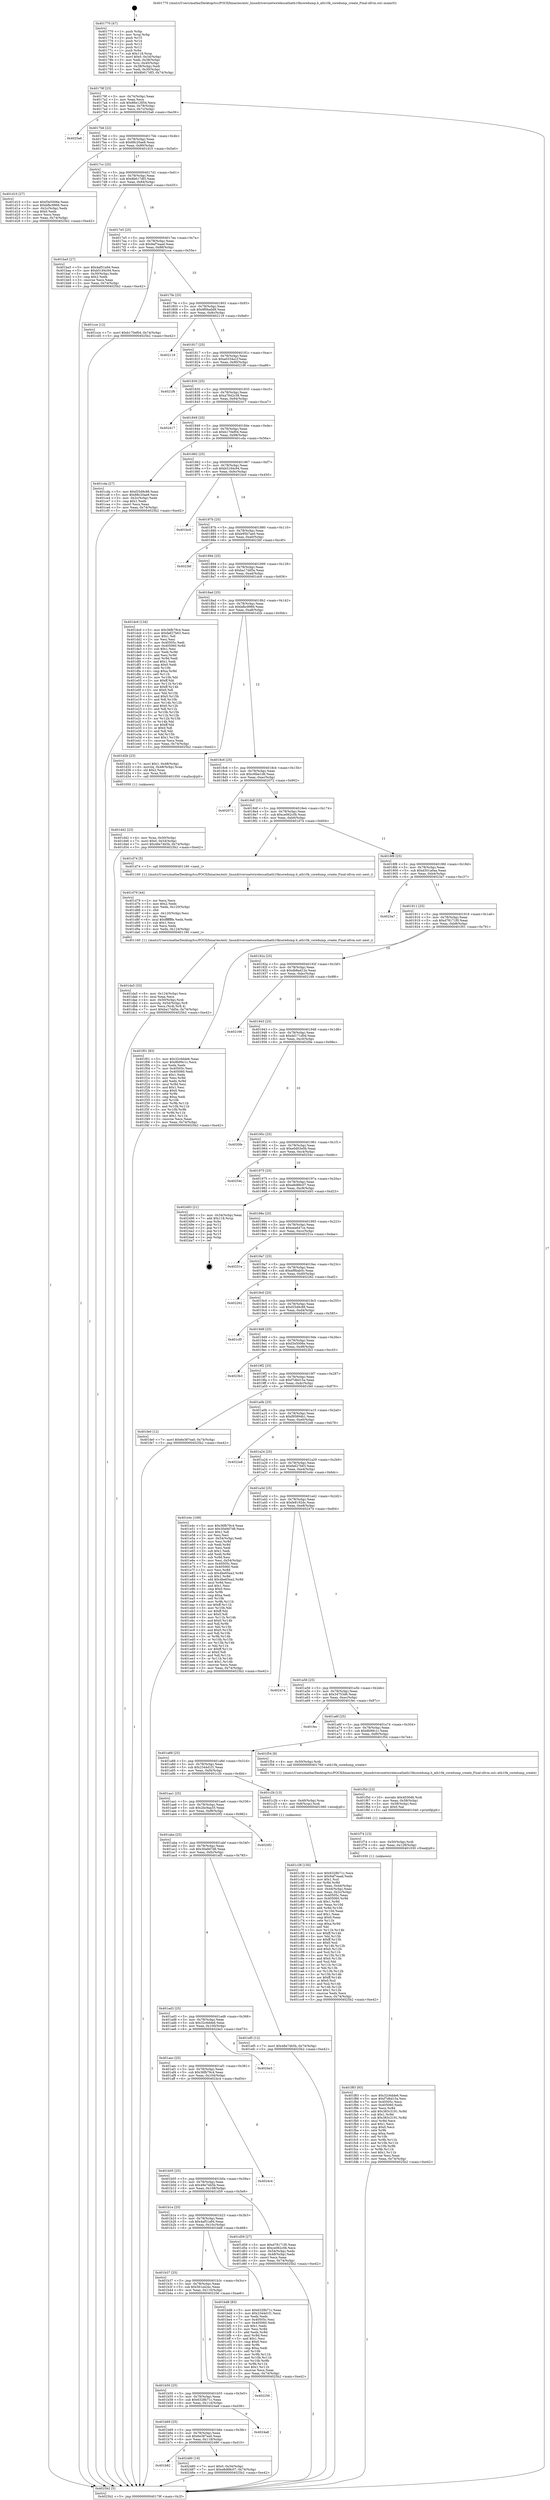 digraph "0x401770" {
  label = "0x401770 (/mnt/c/Users/mathe/Desktop/tcc/POCII/binaries/extr_linuxdriversnetwirelessathath10kcoredump.h_ath10k_coredump_create_Final-ollvm.out::main(0))"
  labelloc = "t"
  node[shape=record]

  Entry [label="",width=0.3,height=0.3,shape=circle,fillcolor=black,style=filled]
  "0x40179f" [label="{
     0x40179f [23]\l
     | [instrs]\l
     &nbsp;&nbsp;0x40179f \<+3\>: mov -0x74(%rbp),%eax\l
     &nbsp;&nbsp;0x4017a2 \<+2\>: mov %eax,%ecx\l
     &nbsp;&nbsp;0x4017a4 \<+6\>: sub $0x86e12854,%ecx\l
     &nbsp;&nbsp;0x4017aa \<+3\>: mov %eax,-0x78(%rbp)\l
     &nbsp;&nbsp;0x4017ad \<+3\>: mov %ecx,-0x7c(%rbp)\l
     &nbsp;&nbsp;0x4017b0 \<+6\>: je 00000000004025a6 \<main+0xe36\>\l
  }"]
  "0x4025a6" [label="{
     0x4025a6\l
  }", style=dashed]
  "0x4017b6" [label="{
     0x4017b6 [22]\l
     | [instrs]\l
     &nbsp;&nbsp;0x4017b6 \<+5\>: jmp 00000000004017bb \<main+0x4b\>\l
     &nbsp;&nbsp;0x4017bb \<+3\>: mov -0x78(%rbp),%eax\l
     &nbsp;&nbsp;0x4017be \<+5\>: sub $0x88c20ae8,%eax\l
     &nbsp;&nbsp;0x4017c3 \<+3\>: mov %eax,-0x80(%rbp)\l
     &nbsp;&nbsp;0x4017c6 \<+6\>: je 0000000000401d10 \<main+0x5a0\>\l
  }"]
  Exit [label="",width=0.3,height=0.3,shape=circle,fillcolor=black,style=filled,peripheries=2]
  "0x401d10" [label="{
     0x401d10 [27]\l
     | [instrs]\l
     &nbsp;&nbsp;0x401d10 \<+5\>: mov $0xf3e5006e,%eax\l
     &nbsp;&nbsp;0x401d15 \<+5\>: mov $0xbfbc9966,%ecx\l
     &nbsp;&nbsp;0x401d1a \<+3\>: mov -0x2c(%rbp),%edx\l
     &nbsp;&nbsp;0x401d1d \<+3\>: cmp $0x0,%edx\l
     &nbsp;&nbsp;0x401d20 \<+3\>: cmove %ecx,%eax\l
     &nbsp;&nbsp;0x401d23 \<+3\>: mov %eax,-0x74(%rbp)\l
     &nbsp;&nbsp;0x401d26 \<+5\>: jmp 00000000004025b2 \<main+0xe42\>\l
  }"]
  "0x4017cc" [label="{
     0x4017cc [25]\l
     | [instrs]\l
     &nbsp;&nbsp;0x4017cc \<+5\>: jmp 00000000004017d1 \<main+0x61\>\l
     &nbsp;&nbsp;0x4017d1 \<+3\>: mov -0x78(%rbp),%eax\l
     &nbsp;&nbsp;0x4017d4 \<+5\>: sub $0x8b617df3,%eax\l
     &nbsp;&nbsp;0x4017d9 \<+6\>: mov %eax,-0x84(%rbp)\l
     &nbsp;&nbsp;0x4017df \<+6\>: je 0000000000401ba5 \<main+0x435\>\l
  }"]
  "0x401b82" [label="{
     0x401b82\l
  }", style=dashed]
  "0x401ba5" [label="{
     0x401ba5 [27]\l
     | [instrs]\l
     &nbsp;&nbsp;0x401ba5 \<+5\>: mov $0x4af51a94,%eax\l
     &nbsp;&nbsp;0x401baa \<+5\>: mov $0xb5184c94,%ecx\l
     &nbsp;&nbsp;0x401baf \<+3\>: mov -0x30(%rbp),%edx\l
     &nbsp;&nbsp;0x401bb2 \<+3\>: cmp $0x2,%edx\l
     &nbsp;&nbsp;0x401bb5 \<+3\>: cmovne %ecx,%eax\l
     &nbsp;&nbsp;0x401bb8 \<+3\>: mov %eax,-0x74(%rbp)\l
     &nbsp;&nbsp;0x401bbb \<+5\>: jmp 00000000004025b2 \<main+0xe42\>\l
  }"]
  "0x4017e5" [label="{
     0x4017e5 [25]\l
     | [instrs]\l
     &nbsp;&nbsp;0x4017e5 \<+5\>: jmp 00000000004017ea \<main+0x7a\>\l
     &nbsp;&nbsp;0x4017ea \<+3\>: mov -0x78(%rbp),%eax\l
     &nbsp;&nbsp;0x4017ed \<+5\>: sub $0x9af7eaad,%eax\l
     &nbsp;&nbsp;0x4017f2 \<+6\>: mov %eax,-0x88(%rbp)\l
     &nbsp;&nbsp;0x4017f8 \<+6\>: je 0000000000401cce \<main+0x55e\>\l
  }"]
  "0x4025b2" [label="{
     0x4025b2 [5]\l
     | [instrs]\l
     &nbsp;&nbsp;0x4025b2 \<+5\>: jmp 000000000040179f \<main+0x2f\>\l
  }"]
  "0x401770" [label="{
     0x401770 [47]\l
     | [instrs]\l
     &nbsp;&nbsp;0x401770 \<+1\>: push %rbp\l
     &nbsp;&nbsp;0x401771 \<+3\>: mov %rsp,%rbp\l
     &nbsp;&nbsp;0x401774 \<+2\>: push %r15\l
     &nbsp;&nbsp;0x401776 \<+2\>: push %r14\l
     &nbsp;&nbsp;0x401778 \<+2\>: push %r13\l
     &nbsp;&nbsp;0x40177a \<+2\>: push %r12\l
     &nbsp;&nbsp;0x40177c \<+1\>: push %rbx\l
     &nbsp;&nbsp;0x40177d \<+7\>: sub $0x118,%rsp\l
     &nbsp;&nbsp;0x401784 \<+7\>: movl $0x0,-0x34(%rbp)\l
     &nbsp;&nbsp;0x40178b \<+3\>: mov %edi,-0x38(%rbp)\l
     &nbsp;&nbsp;0x40178e \<+4\>: mov %rsi,-0x40(%rbp)\l
     &nbsp;&nbsp;0x401792 \<+3\>: mov -0x38(%rbp),%edi\l
     &nbsp;&nbsp;0x401795 \<+3\>: mov %edi,-0x30(%rbp)\l
     &nbsp;&nbsp;0x401798 \<+7\>: movl $0x8b617df3,-0x74(%rbp)\l
  }"]
  "0x402480" [label="{
     0x402480 [19]\l
     | [instrs]\l
     &nbsp;&nbsp;0x402480 \<+7\>: movl $0x0,-0x34(%rbp)\l
     &nbsp;&nbsp;0x402487 \<+7\>: movl $0xe8d88c07,-0x74(%rbp)\l
     &nbsp;&nbsp;0x40248e \<+5\>: jmp 00000000004025b2 \<main+0xe42\>\l
  }"]
  "0x401cce" [label="{
     0x401cce [12]\l
     | [instrs]\l
     &nbsp;&nbsp;0x401cce \<+7\>: movl $0xb170ef04,-0x74(%rbp)\l
     &nbsp;&nbsp;0x401cd5 \<+5\>: jmp 00000000004025b2 \<main+0xe42\>\l
  }"]
  "0x4017fe" [label="{
     0x4017fe [25]\l
     | [instrs]\l
     &nbsp;&nbsp;0x4017fe \<+5\>: jmp 0000000000401803 \<main+0x93\>\l
     &nbsp;&nbsp;0x401803 \<+3\>: mov -0x78(%rbp),%eax\l
     &nbsp;&nbsp;0x401806 \<+5\>: sub $0x9f0ba0d9,%eax\l
     &nbsp;&nbsp;0x40180b \<+6\>: mov %eax,-0x8c(%rbp)\l
     &nbsp;&nbsp;0x401811 \<+6\>: je 0000000000402119 \<main+0x9a9\>\l
  }"]
  "0x401b69" [label="{
     0x401b69 [25]\l
     | [instrs]\l
     &nbsp;&nbsp;0x401b69 \<+5\>: jmp 0000000000401b6e \<main+0x3fe\>\l
     &nbsp;&nbsp;0x401b6e \<+3\>: mov -0x78(%rbp),%eax\l
     &nbsp;&nbsp;0x401b71 \<+5\>: sub $0x6e387ea0,%eax\l
     &nbsp;&nbsp;0x401b76 \<+6\>: mov %eax,-0x118(%rbp)\l
     &nbsp;&nbsp;0x401b7c \<+6\>: je 0000000000402480 \<main+0xd10\>\l
  }"]
  "0x402119" [label="{
     0x402119\l
  }", style=dashed]
  "0x401817" [label="{
     0x401817 [25]\l
     | [instrs]\l
     &nbsp;&nbsp;0x401817 \<+5\>: jmp 000000000040181c \<main+0xac\>\l
     &nbsp;&nbsp;0x40181c \<+3\>: mov -0x78(%rbp),%eax\l
     &nbsp;&nbsp;0x40181f \<+5\>: sub $0xa0334a1f,%eax\l
     &nbsp;&nbsp;0x401824 \<+6\>: mov %eax,-0x90(%rbp)\l
     &nbsp;&nbsp;0x40182a \<+6\>: je 00000000004021f6 \<main+0xa86\>\l
  }"]
  "0x4024a8" [label="{
     0x4024a8\l
  }", style=dashed]
  "0x4021f6" [label="{
     0x4021f6\l
  }", style=dashed]
  "0x401830" [label="{
     0x401830 [25]\l
     | [instrs]\l
     &nbsp;&nbsp;0x401830 \<+5\>: jmp 0000000000401835 \<main+0xc5\>\l
     &nbsp;&nbsp;0x401835 \<+3\>: mov -0x78(%rbp),%eax\l
     &nbsp;&nbsp;0x401838 \<+5\>: sub $0xa7842c38,%eax\l
     &nbsp;&nbsp;0x40183d \<+6\>: mov %eax,-0x94(%rbp)\l
     &nbsp;&nbsp;0x401843 \<+6\>: je 0000000000402417 \<main+0xca7\>\l
  }"]
  "0x401b50" [label="{
     0x401b50 [25]\l
     | [instrs]\l
     &nbsp;&nbsp;0x401b50 \<+5\>: jmp 0000000000401b55 \<main+0x3e5\>\l
     &nbsp;&nbsp;0x401b55 \<+3\>: mov -0x78(%rbp),%eax\l
     &nbsp;&nbsp;0x401b58 \<+5\>: sub $0x6328b71c,%eax\l
     &nbsp;&nbsp;0x401b5d \<+6\>: mov %eax,-0x114(%rbp)\l
     &nbsp;&nbsp;0x401b63 \<+6\>: je 00000000004024a8 \<main+0xd38\>\l
  }"]
  "0x402417" [label="{
     0x402417\l
  }", style=dashed]
  "0x401849" [label="{
     0x401849 [25]\l
     | [instrs]\l
     &nbsp;&nbsp;0x401849 \<+5\>: jmp 000000000040184e \<main+0xde\>\l
     &nbsp;&nbsp;0x40184e \<+3\>: mov -0x78(%rbp),%eax\l
     &nbsp;&nbsp;0x401851 \<+5\>: sub $0xb170ef04,%eax\l
     &nbsp;&nbsp;0x401856 \<+6\>: mov %eax,-0x98(%rbp)\l
     &nbsp;&nbsp;0x40185c \<+6\>: je 0000000000401cda \<main+0x56a\>\l
  }"]
  "0x402256" [label="{
     0x402256\l
  }", style=dashed]
  "0x401cda" [label="{
     0x401cda [27]\l
     | [instrs]\l
     &nbsp;&nbsp;0x401cda \<+5\>: mov $0xf25d9c88,%eax\l
     &nbsp;&nbsp;0x401cdf \<+5\>: mov $0x88c20ae8,%ecx\l
     &nbsp;&nbsp;0x401ce4 \<+3\>: mov -0x2c(%rbp),%edx\l
     &nbsp;&nbsp;0x401ce7 \<+3\>: cmp $0x1,%edx\l
     &nbsp;&nbsp;0x401cea \<+3\>: cmovl %ecx,%eax\l
     &nbsp;&nbsp;0x401ced \<+3\>: mov %eax,-0x74(%rbp)\l
     &nbsp;&nbsp;0x401cf0 \<+5\>: jmp 00000000004025b2 \<main+0xe42\>\l
  }"]
  "0x401862" [label="{
     0x401862 [25]\l
     | [instrs]\l
     &nbsp;&nbsp;0x401862 \<+5\>: jmp 0000000000401867 \<main+0xf7\>\l
     &nbsp;&nbsp;0x401867 \<+3\>: mov -0x78(%rbp),%eax\l
     &nbsp;&nbsp;0x40186a \<+5\>: sub $0xb5184c94,%eax\l
     &nbsp;&nbsp;0x40186f \<+6\>: mov %eax,-0x9c(%rbp)\l
     &nbsp;&nbsp;0x401875 \<+6\>: je 0000000000401bc0 \<main+0x450\>\l
  }"]
  "0x401f83" [label="{
     0x401f83 [93]\l
     | [instrs]\l
     &nbsp;&nbsp;0x401f83 \<+5\>: mov $0x32c6dde6,%eax\l
     &nbsp;&nbsp;0x401f88 \<+5\>: mov $0xf7d6d15a,%esi\l
     &nbsp;&nbsp;0x401f8d \<+7\>: mov 0x40505c,%ecx\l
     &nbsp;&nbsp;0x401f94 \<+7\>: mov 0x405060,%edx\l
     &nbsp;&nbsp;0x401f9b \<+3\>: mov %ecx,%r8d\l
     &nbsp;&nbsp;0x401f9e \<+7\>: add $0x383c3191,%r8d\l
     &nbsp;&nbsp;0x401fa5 \<+4\>: sub $0x1,%r8d\l
     &nbsp;&nbsp;0x401fa9 \<+7\>: sub $0x383c3191,%r8d\l
     &nbsp;&nbsp;0x401fb0 \<+4\>: imul %r8d,%ecx\l
     &nbsp;&nbsp;0x401fb4 \<+3\>: and $0x1,%ecx\l
     &nbsp;&nbsp;0x401fb7 \<+3\>: cmp $0x0,%ecx\l
     &nbsp;&nbsp;0x401fba \<+4\>: sete %r9b\l
     &nbsp;&nbsp;0x401fbe \<+3\>: cmp $0xa,%edx\l
     &nbsp;&nbsp;0x401fc1 \<+4\>: setl %r10b\l
     &nbsp;&nbsp;0x401fc5 \<+3\>: mov %r9b,%r11b\l
     &nbsp;&nbsp;0x401fc8 \<+3\>: and %r10b,%r11b\l
     &nbsp;&nbsp;0x401fcb \<+3\>: xor %r10b,%r9b\l
     &nbsp;&nbsp;0x401fce \<+3\>: or %r9b,%r11b\l
     &nbsp;&nbsp;0x401fd1 \<+4\>: test $0x1,%r11b\l
     &nbsp;&nbsp;0x401fd5 \<+3\>: cmovne %esi,%eax\l
     &nbsp;&nbsp;0x401fd8 \<+3\>: mov %eax,-0x74(%rbp)\l
     &nbsp;&nbsp;0x401fdb \<+5\>: jmp 00000000004025b2 \<main+0xe42\>\l
  }"]
  "0x401bc0" [label="{
     0x401bc0\l
  }", style=dashed]
  "0x40187b" [label="{
     0x40187b [25]\l
     | [instrs]\l
     &nbsp;&nbsp;0x40187b \<+5\>: jmp 0000000000401880 \<main+0x110\>\l
     &nbsp;&nbsp;0x401880 \<+3\>: mov -0x78(%rbp),%eax\l
     &nbsp;&nbsp;0x401883 \<+5\>: sub $0xb95b7ae0,%eax\l
     &nbsp;&nbsp;0x401888 \<+6\>: mov %eax,-0xa0(%rbp)\l
     &nbsp;&nbsp;0x40188e \<+6\>: je 00000000004023bf \<main+0xc4f\>\l
  }"]
  "0x401f74" [label="{
     0x401f74 [15]\l
     | [instrs]\l
     &nbsp;&nbsp;0x401f74 \<+4\>: mov -0x50(%rbp),%rdi\l
     &nbsp;&nbsp;0x401f78 \<+6\>: mov %eax,-0x128(%rbp)\l
     &nbsp;&nbsp;0x401f7e \<+5\>: call 0000000000401030 \<free@plt\>\l
     | [calls]\l
     &nbsp;&nbsp;0x401030 \{1\} (unknown)\l
  }"]
  "0x4023bf" [label="{
     0x4023bf\l
  }", style=dashed]
  "0x401894" [label="{
     0x401894 [25]\l
     | [instrs]\l
     &nbsp;&nbsp;0x401894 \<+5\>: jmp 0000000000401899 \<main+0x129\>\l
     &nbsp;&nbsp;0x401899 \<+3\>: mov -0x78(%rbp),%eax\l
     &nbsp;&nbsp;0x40189c \<+5\>: sub $0xba17dd5e,%eax\l
     &nbsp;&nbsp;0x4018a1 \<+6\>: mov %eax,-0xa4(%rbp)\l
     &nbsp;&nbsp;0x4018a7 \<+6\>: je 0000000000401dc6 \<main+0x656\>\l
  }"]
  "0x401f5d" [label="{
     0x401f5d [23]\l
     | [instrs]\l
     &nbsp;&nbsp;0x401f5d \<+10\>: movabs $0x4030d6,%rdi\l
     &nbsp;&nbsp;0x401f67 \<+3\>: mov %eax,-0x58(%rbp)\l
     &nbsp;&nbsp;0x401f6a \<+3\>: mov -0x58(%rbp),%esi\l
     &nbsp;&nbsp;0x401f6d \<+2\>: mov $0x0,%al\l
     &nbsp;&nbsp;0x401f6f \<+5\>: call 0000000000401040 \<printf@plt\>\l
     | [calls]\l
     &nbsp;&nbsp;0x401040 \{1\} (unknown)\l
  }"]
  "0x401dc6" [label="{
     0x401dc6 [134]\l
     | [instrs]\l
     &nbsp;&nbsp;0x401dc6 \<+5\>: mov $0x36fb79c4,%eax\l
     &nbsp;&nbsp;0x401dcb \<+5\>: mov $0xfa627b63,%ecx\l
     &nbsp;&nbsp;0x401dd0 \<+2\>: mov $0x1,%dl\l
     &nbsp;&nbsp;0x401dd2 \<+2\>: xor %esi,%esi\l
     &nbsp;&nbsp;0x401dd4 \<+7\>: mov 0x40505c,%edi\l
     &nbsp;&nbsp;0x401ddb \<+8\>: mov 0x405060,%r8d\l
     &nbsp;&nbsp;0x401de3 \<+3\>: sub $0x1,%esi\l
     &nbsp;&nbsp;0x401de6 \<+3\>: mov %edi,%r9d\l
     &nbsp;&nbsp;0x401de9 \<+3\>: add %esi,%r9d\l
     &nbsp;&nbsp;0x401dec \<+4\>: imul %r9d,%edi\l
     &nbsp;&nbsp;0x401df0 \<+3\>: and $0x1,%edi\l
     &nbsp;&nbsp;0x401df3 \<+3\>: cmp $0x0,%edi\l
     &nbsp;&nbsp;0x401df6 \<+4\>: sete %r10b\l
     &nbsp;&nbsp;0x401dfa \<+4\>: cmp $0xa,%r8d\l
     &nbsp;&nbsp;0x401dfe \<+4\>: setl %r11b\l
     &nbsp;&nbsp;0x401e02 \<+3\>: mov %r10b,%bl\l
     &nbsp;&nbsp;0x401e05 \<+3\>: xor $0xff,%bl\l
     &nbsp;&nbsp;0x401e08 \<+3\>: mov %r11b,%r14b\l
     &nbsp;&nbsp;0x401e0b \<+4\>: xor $0xff,%r14b\l
     &nbsp;&nbsp;0x401e0f \<+3\>: xor $0x0,%dl\l
     &nbsp;&nbsp;0x401e12 \<+3\>: mov %bl,%r15b\l
     &nbsp;&nbsp;0x401e15 \<+4\>: and $0x0,%r15b\l
     &nbsp;&nbsp;0x401e19 \<+3\>: and %dl,%r10b\l
     &nbsp;&nbsp;0x401e1c \<+3\>: mov %r14b,%r12b\l
     &nbsp;&nbsp;0x401e1f \<+4\>: and $0x0,%r12b\l
     &nbsp;&nbsp;0x401e23 \<+3\>: and %dl,%r11b\l
     &nbsp;&nbsp;0x401e26 \<+3\>: or %r10b,%r15b\l
     &nbsp;&nbsp;0x401e29 \<+3\>: or %r11b,%r12b\l
     &nbsp;&nbsp;0x401e2c \<+3\>: xor %r12b,%r15b\l
     &nbsp;&nbsp;0x401e2f \<+3\>: or %r14b,%bl\l
     &nbsp;&nbsp;0x401e32 \<+3\>: xor $0xff,%bl\l
     &nbsp;&nbsp;0x401e35 \<+3\>: or $0x0,%dl\l
     &nbsp;&nbsp;0x401e38 \<+2\>: and %dl,%bl\l
     &nbsp;&nbsp;0x401e3a \<+3\>: or %bl,%r15b\l
     &nbsp;&nbsp;0x401e3d \<+4\>: test $0x1,%r15b\l
     &nbsp;&nbsp;0x401e41 \<+3\>: cmovne %ecx,%eax\l
     &nbsp;&nbsp;0x401e44 \<+3\>: mov %eax,-0x74(%rbp)\l
     &nbsp;&nbsp;0x401e47 \<+5\>: jmp 00000000004025b2 \<main+0xe42\>\l
  }"]
  "0x4018ad" [label="{
     0x4018ad [25]\l
     | [instrs]\l
     &nbsp;&nbsp;0x4018ad \<+5\>: jmp 00000000004018b2 \<main+0x142\>\l
     &nbsp;&nbsp;0x4018b2 \<+3\>: mov -0x78(%rbp),%eax\l
     &nbsp;&nbsp;0x4018b5 \<+5\>: sub $0xbfbc9966,%eax\l
     &nbsp;&nbsp;0x4018ba \<+6\>: mov %eax,-0xa8(%rbp)\l
     &nbsp;&nbsp;0x4018c0 \<+6\>: je 0000000000401d2b \<main+0x5bb\>\l
  }"]
  "0x401da5" [label="{
     0x401da5 [33]\l
     | [instrs]\l
     &nbsp;&nbsp;0x401da5 \<+6\>: mov -0x124(%rbp),%ecx\l
     &nbsp;&nbsp;0x401dab \<+3\>: imul %eax,%ecx\l
     &nbsp;&nbsp;0x401dae \<+4\>: mov -0x50(%rbp),%rdi\l
     &nbsp;&nbsp;0x401db2 \<+4\>: movslq -0x54(%rbp),%r8\l
     &nbsp;&nbsp;0x401db6 \<+4\>: mov %ecx,(%rdi,%r8,4)\l
     &nbsp;&nbsp;0x401dba \<+7\>: movl $0xba17dd5e,-0x74(%rbp)\l
     &nbsp;&nbsp;0x401dc1 \<+5\>: jmp 00000000004025b2 \<main+0xe42\>\l
  }"]
  "0x401d2b" [label="{
     0x401d2b [23]\l
     | [instrs]\l
     &nbsp;&nbsp;0x401d2b \<+7\>: movl $0x1,-0x48(%rbp)\l
     &nbsp;&nbsp;0x401d32 \<+4\>: movslq -0x48(%rbp),%rax\l
     &nbsp;&nbsp;0x401d36 \<+4\>: shl $0x2,%rax\l
     &nbsp;&nbsp;0x401d3a \<+3\>: mov %rax,%rdi\l
     &nbsp;&nbsp;0x401d3d \<+5\>: call 0000000000401050 \<malloc@plt\>\l
     | [calls]\l
     &nbsp;&nbsp;0x401050 \{1\} (unknown)\l
  }"]
  "0x4018c6" [label="{
     0x4018c6 [25]\l
     | [instrs]\l
     &nbsp;&nbsp;0x4018c6 \<+5\>: jmp 00000000004018cb \<main+0x15b\>\l
     &nbsp;&nbsp;0x4018cb \<+3\>: mov -0x78(%rbp),%eax\l
     &nbsp;&nbsp;0x4018ce \<+5\>: sub $0xc6fee1d6,%eax\l
     &nbsp;&nbsp;0x4018d3 \<+6\>: mov %eax,-0xac(%rbp)\l
     &nbsp;&nbsp;0x4018d9 \<+6\>: je 0000000000402072 \<main+0x902\>\l
  }"]
  "0x401d79" [label="{
     0x401d79 [44]\l
     | [instrs]\l
     &nbsp;&nbsp;0x401d79 \<+2\>: xor %ecx,%ecx\l
     &nbsp;&nbsp;0x401d7b \<+5\>: mov $0x2,%edx\l
     &nbsp;&nbsp;0x401d80 \<+6\>: mov %edx,-0x120(%rbp)\l
     &nbsp;&nbsp;0x401d86 \<+1\>: cltd\l
     &nbsp;&nbsp;0x401d87 \<+6\>: mov -0x120(%rbp),%esi\l
     &nbsp;&nbsp;0x401d8d \<+2\>: idiv %esi\l
     &nbsp;&nbsp;0x401d8f \<+6\>: imul $0xfffffffe,%edx,%edx\l
     &nbsp;&nbsp;0x401d95 \<+3\>: sub $0x1,%ecx\l
     &nbsp;&nbsp;0x401d98 \<+2\>: sub %ecx,%edx\l
     &nbsp;&nbsp;0x401d9a \<+6\>: mov %edx,-0x124(%rbp)\l
     &nbsp;&nbsp;0x401da0 \<+5\>: call 0000000000401160 \<next_i\>\l
     | [calls]\l
     &nbsp;&nbsp;0x401160 \{1\} (/mnt/c/Users/mathe/Desktop/tcc/POCII/binaries/extr_linuxdriversnetwirelessathath10kcoredump.h_ath10k_coredump_create_Final-ollvm.out::next_i)\l
  }"]
  "0x402072" [label="{
     0x402072\l
  }", style=dashed]
  "0x4018df" [label="{
     0x4018df [25]\l
     | [instrs]\l
     &nbsp;&nbsp;0x4018df \<+5\>: jmp 00000000004018e4 \<main+0x174\>\l
     &nbsp;&nbsp;0x4018e4 \<+3\>: mov -0x78(%rbp),%eax\l
     &nbsp;&nbsp;0x4018e7 \<+5\>: sub $0xce062c0b,%eax\l
     &nbsp;&nbsp;0x4018ec \<+6\>: mov %eax,-0xb0(%rbp)\l
     &nbsp;&nbsp;0x4018f2 \<+6\>: je 0000000000401d74 \<main+0x604\>\l
  }"]
  "0x401d42" [label="{
     0x401d42 [23]\l
     | [instrs]\l
     &nbsp;&nbsp;0x401d42 \<+4\>: mov %rax,-0x50(%rbp)\l
     &nbsp;&nbsp;0x401d46 \<+7\>: movl $0x0,-0x54(%rbp)\l
     &nbsp;&nbsp;0x401d4d \<+7\>: movl $0x48e74b5b,-0x74(%rbp)\l
     &nbsp;&nbsp;0x401d54 \<+5\>: jmp 00000000004025b2 \<main+0xe42\>\l
  }"]
  "0x401d74" [label="{
     0x401d74 [5]\l
     | [instrs]\l
     &nbsp;&nbsp;0x401d74 \<+5\>: call 0000000000401160 \<next_i\>\l
     | [calls]\l
     &nbsp;&nbsp;0x401160 \{1\} (/mnt/c/Users/mathe/Desktop/tcc/POCII/binaries/extr_linuxdriversnetwirelessathath10kcoredump.h_ath10k_coredump_create_Final-ollvm.out::next_i)\l
  }"]
  "0x4018f8" [label="{
     0x4018f8 [25]\l
     | [instrs]\l
     &nbsp;&nbsp;0x4018f8 \<+5\>: jmp 00000000004018fd \<main+0x18d\>\l
     &nbsp;&nbsp;0x4018fd \<+3\>: mov -0x78(%rbp),%eax\l
     &nbsp;&nbsp;0x401900 \<+5\>: sub $0xd301a0aa,%eax\l
     &nbsp;&nbsp;0x401905 \<+6\>: mov %eax,-0xb4(%rbp)\l
     &nbsp;&nbsp;0x40190b \<+6\>: je 00000000004023a7 \<main+0xc37\>\l
  }"]
  "0x401c38" [label="{
     0x401c38 [150]\l
     | [instrs]\l
     &nbsp;&nbsp;0x401c38 \<+5\>: mov $0x6328b71c,%ecx\l
     &nbsp;&nbsp;0x401c3d \<+5\>: mov $0x9af7eaad,%edx\l
     &nbsp;&nbsp;0x401c42 \<+3\>: mov $0x1,%sil\l
     &nbsp;&nbsp;0x401c45 \<+3\>: xor %r8d,%r8d\l
     &nbsp;&nbsp;0x401c48 \<+3\>: mov %eax,-0x44(%rbp)\l
     &nbsp;&nbsp;0x401c4b \<+3\>: mov -0x44(%rbp),%eax\l
     &nbsp;&nbsp;0x401c4e \<+3\>: mov %eax,-0x2c(%rbp)\l
     &nbsp;&nbsp;0x401c51 \<+7\>: mov 0x40505c,%eax\l
     &nbsp;&nbsp;0x401c58 \<+8\>: mov 0x405060,%r9d\l
     &nbsp;&nbsp;0x401c60 \<+4\>: sub $0x1,%r8d\l
     &nbsp;&nbsp;0x401c64 \<+3\>: mov %eax,%r10d\l
     &nbsp;&nbsp;0x401c67 \<+3\>: add %r8d,%r10d\l
     &nbsp;&nbsp;0x401c6a \<+4\>: imul %r10d,%eax\l
     &nbsp;&nbsp;0x401c6e \<+3\>: and $0x1,%eax\l
     &nbsp;&nbsp;0x401c71 \<+3\>: cmp $0x0,%eax\l
     &nbsp;&nbsp;0x401c74 \<+4\>: sete %r11b\l
     &nbsp;&nbsp;0x401c78 \<+4\>: cmp $0xa,%r9d\l
     &nbsp;&nbsp;0x401c7c \<+3\>: setl %bl\l
     &nbsp;&nbsp;0x401c7f \<+3\>: mov %r11b,%r14b\l
     &nbsp;&nbsp;0x401c82 \<+4\>: xor $0xff,%r14b\l
     &nbsp;&nbsp;0x401c86 \<+3\>: mov %bl,%r15b\l
     &nbsp;&nbsp;0x401c89 \<+4\>: xor $0xff,%r15b\l
     &nbsp;&nbsp;0x401c8d \<+4\>: xor $0x0,%sil\l
     &nbsp;&nbsp;0x401c91 \<+3\>: mov %r14b,%r12b\l
     &nbsp;&nbsp;0x401c94 \<+4\>: and $0x0,%r12b\l
     &nbsp;&nbsp;0x401c98 \<+3\>: and %sil,%r11b\l
     &nbsp;&nbsp;0x401c9b \<+3\>: mov %r15b,%r13b\l
     &nbsp;&nbsp;0x401c9e \<+4\>: and $0x0,%r13b\l
     &nbsp;&nbsp;0x401ca2 \<+3\>: and %sil,%bl\l
     &nbsp;&nbsp;0x401ca5 \<+3\>: or %r11b,%r12b\l
     &nbsp;&nbsp;0x401ca8 \<+3\>: or %bl,%r13b\l
     &nbsp;&nbsp;0x401cab \<+3\>: xor %r13b,%r12b\l
     &nbsp;&nbsp;0x401cae \<+3\>: or %r15b,%r14b\l
     &nbsp;&nbsp;0x401cb1 \<+4\>: xor $0xff,%r14b\l
     &nbsp;&nbsp;0x401cb5 \<+4\>: or $0x0,%sil\l
     &nbsp;&nbsp;0x401cb9 \<+3\>: and %sil,%r14b\l
     &nbsp;&nbsp;0x401cbc \<+3\>: or %r14b,%r12b\l
     &nbsp;&nbsp;0x401cbf \<+4\>: test $0x1,%r12b\l
     &nbsp;&nbsp;0x401cc3 \<+3\>: cmovne %edx,%ecx\l
     &nbsp;&nbsp;0x401cc6 \<+3\>: mov %ecx,-0x74(%rbp)\l
     &nbsp;&nbsp;0x401cc9 \<+5\>: jmp 00000000004025b2 \<main+0xe42\>\l
  }"]
  "0x4023a7" [label="{
     0x4023a7\l
  }", style=dashed]
  "0x401911" [label="{
     0x401911 [25]\l
     | [instrs]\l
     &nbsp;&nbsp;0x401911 \<+5\>: jmp 0000000000401916 \<main+0x1a6\>\l
     &nbsp;&nbsp;0x401916 \<+3\>: mov -0x78(%rbp),%eax\l
     &nbsp;&nbsp;0x401919 \<+5\>: sub $0xd78171f0,%eax\l
     &nbsp;&nbsp;0x40191e \<+6\>: mov %eax,-0xb8(%rbp)\l
     &nbsp;&nbsp;0x401924 \<+6\>: je 0000000000401f01 \<main+0x791\>\l
  }"]
  "0x401b37" [label="{
     0x401b37 [25]\l
     | [instrs]\l
     &nbsp;&nbsp;0x401b37 \<+5\>: jmp 0000000000401b3c \<main+0x3cc\>\l
     &nbsp;&nbsp;0x401b3c \<+3\>: mov -0x78(%rbp),%eax\l
     &nbsp;&nbsp;0x401b3f \<+5\>: sub $0x561a42ec,%eax\l
     &nbsp;&nbsp;0x401b44 \<+6\>: mov %eax,-0x110(%rbp)\l
     &nbsp;&nbsp;0x401b4a \<+6\>: je 0000000000402256 \<main+0xae6\>\l
  }"]
  "0x401f01" [label="{
     0x401f01 [83]\l
     | [instrs]\l
     &nbsp;&nbsp;0x401f01 \<+5\>: mov $0x32c6dde6,%eax\l
     &nbsp;&nbsp;0x401f06 \<+5\>: mov $0x8b99c1c,%ecx\l
     &nbsp;&nbsp;0x401f0b \<+2\>: xor %edx,%edx\l
     &nbsp;&nbsp;0x401f0d \<+7\>: mov 0x40505c,%esi\l
     &nbsp;&nbsp;0x401f14 \<+7\>: mov 0x405060,%edi\l
     &nbsp;&nbsp;0x401f1b \<+3\>: sub $0x1,%edx\l
     &nbsp;&nbsp;0x401f1e \<+3\>: mov %esi,%r8d\l
     &nbsp;&nbsp;0x401f21 \<+3\>: add %edx,%r8d\l
     &nbsp;&nbsp;0x401f24 \<+4\>: imul %r8d,%esi\l
     &nbsp;&nbsp;0x401f28 \<+3\>: and $0x1,%esi\l
     &nbsp;&nbsp;0x401f2b \<+3\>: cmp $0x0,%esi\l
     &nbsp;&nbsp;0x401f2e \<+4\>: sete %r9b\l
     &nbsp;&nbsp;0x401f32 \<+3\>: cmp $0xa,%edi\l
     &nbsp;&nbsp;0x401f35 \<+4\>: setl %r10b\l
     &nbsp;&nbsp;0x401f39 \<+3\>: mov %r9b,%r11b\l
     &nbsp;&nbsp;0x401f3c \<+3\>: and %r10b,%r11b\l
     &nbsp;&nbsp;0x401f3f \<+3\>: xor %r10b,%r9b\l
     &nbsp;&nbsp;0x401f42 \<+3\>: or %r9b,%r11b\l
     &nbsp;&nbsp;0x401f45 \<+4\>: test $0x1,%r11b\l
     &nbsp;&nbsp;0x401f49 \<+3\>: cmovne %ecx,%eax\l
     &nbsp;&nbsp;0x401f4c \<+3\>: mov %eax,-0x74(%rbp)\l
     &nbsp;&nbsp;0x401f4f \<+5\>: jmp 00000000004025b2 \<main+0xe42\>\l
  }"]
  "0x40192a" [label="{
     0x40192a [25]\l
     | [instrs]\l
     &nbsp;&nbsp;0x40192a \<+5\>: jmp 000000000040192f \<main+0x1bf\>\l
     &nbsp;&nbsp;0x40192f \<+3\>: mov -0x78(%rbp),%eax\l
     &nbsp;&nbsp;0x401932 \<+5\>: sub $0xdb8ad12e,%eax\l
     &nbsp;&nbsp;0x401937 \<+6\>: mov %eax,-0xbc(%rbp)\l
     &nbsp;&nbsp;0x40193d \<+6\>: je 0000000000402166 \<main+0x9f6\>\l
  }"]
  "0x401bd8" [label="{
     0x401bd8 [83]\l
     | [instrs]\l
     &nbsp;&nbsp;0x401bd8 \<+5\>: mov $0x6328b71c,%eax\l
     &nbsp;&nbsp;0x401bdd \<+5\>: mov $0x2344d1f1,%ecx\l
     &nbsp;&nbsp;0x401be2 \<+2\>: xor %edx,%edx\l
     &nbsp;&nbsp;0x401be4 \<+7\>: mov 0x40505c,%esi\l
     &nbsp;&nbsp;0x401beb \<+7\>: mov 0x405060,%edi\l
     &nbsp;&nbsp;0x401bf2 \<+3\>: sub $0x1,%edx\l
     &nbsp;&nbsp;0x401bf5 \<+3\>: mov %esi,%r8d\l
     &nbsp;&nbsp;0x401bf8 \<+3\>: add %edx,%r8d\l
     &nbsp;&nbsp;0x401bfb \<+4\>: imul %r8d,%esi\l
     &nbsp;&nbsp;0x401bff \<+3\>: and $0x1,%esi\l
     &nbsp;&nbsp;0x401c02 \<+3\>: cmp $0x0,%esi\l
     &nbsp;&nbsp;0x401c05 \<+4\>: sete %r9b\l
     &nbsp;&nbsp;0x401c09 \<+3\>: cmp $0xa,%edi\l
     &nbsp;&nbsp;0x401c0c \<+4\>: setl %r10b\l
     &nbsp;&nbsp;0x401c10 \<+3\>: mov %r9b,%r11b\l
     &nbsp;&nbsp;0x401c13 \<+3\>: and %r10b,%r11b\l
     &nbsp;&nbsp;0x401c16 \<+3\>: xor %r10b,%r9b\l
     &nbsp;&nbsp;0x401c19 \<+3\>: or %r9b,%r11b\l
     &nbsp;&nbsp;0x401c1c \<+4\>: test $0x1,%r11b\l
     &nbsp;&nbsp;0x401c20 \<+3\>: cmovne %ecx,%eax\l
     &nbsp;&nbsp;0x401c23 \<+3\>: mov %eax,-0x74(%rbp)\l
     &nbsp;&nbsp;0x401c26 \<+5\>: jmp 00000000004025b2 \<main+0xe42\>\l
  }"]
  "0x402166" [label="{
     0x402166\l
  }", style=dashed]
  "0x401943" [label="{
     0x401943 [25]\l
     | [instrs]\l
     &nbsp;&nbsp;0x401943 \<+5\>: jmp 0000000000401948 \<main+0x1d8\>\l
     &nbsp;&nbsp;0x401948 \<+3\>: mov -0x78(%rbp),%eax\l
     &nbsp;&nbsp;0x40194b \<+5\>: sub $0xdd171d0d,%eax\l
     &nbsp;&nbsp;0x401950 \<+6\>: mov %eax,-0xc0(%rbp)\l
     &nbsp;&nbsp;0x401956 \<+6\>: je 00000000004020fe \<main+0x98e\>\l
  }"]
  "0x401b1e" [label="{
     0x401b1e [25]\l
     | [instrs]\l
     &nbsp;&nbsp;0x401b1e \<+5\>: jmp 0000000000401b23 \<main+0x3b3\>\l
     &nbsp;&nbsp;0x401b23 \<+3\>: mov -0x78(%rbp),%eax\l
     &nbsp;&nbsp;0x401b26 \<+5\>: sub $0x4af51a94,%eax\l
     &nbsp;&nbsp;0x401b2b \<+6\>: mov %eax,-0x10c(%rbp)\l
     &nbsp;&nbsp;0x401b31 \<+6\>: je 0000000000401bd8 \<main+0x468\>\l
  }"]
  "0x4020fe" [label="{
     0x4020fe\l
  }", style=dashed]
  "0x40195c" [label="{
     0x40195c [25]\l
     | [instrs]\l
     &nbsp;&nbsp;0x40195c \<+5\>: jmp 0000000000401961 \<main+0x1f1\>\l
     &nbsp;&nbsp;0x401961 \<+3\>: mov -0x78(%rbp),%eax\l
     &nbsp;&nbsp;0x401964 \<+5\>: sub $0xe0d03e0b,%eax\l
     &nbsp;&nbsp;0x401969 \<+6\>: mov %eax,-0xc4(%rbp)\l
     &nbsp;&nbsp;0x40196f \<+6\>: je 000000000040254c \<main+0xddc\>\l
  }"]
  "0x401d59" [label="{
     0x401d59 [27]\l
     | [instrs]\l
     &nbsp;&nbsp;0x401d59 \<+5\>: mov $0xd78171f0,%eax\l
     &nbsp;&nbsp;0x401d5e \<+5\>: mov $0xce062c0b,%ecx\l
     &nbsp;&nbsp;0x401d63 \<+3\>: mov -0x54(%rbp),%edx\l
     &nbsp;&nbsp;0x401d66 \<+3\>: cmp -0x48(%rbp),%edx\l
     &nbsp;&nbsp;0x401d69 \<+3\>: cmovl %ecx,%eax\l
     &nbsp;&nbsp;0x401d6c \<+3\>: mov %eax,-0x74(%rbp)\l
     &nbsp;&nbsp;0x401d6f \<+5\>: jmp 00000000004025b2 \<main+0xe42\>\l
  }"]
  "0x40254c" [label="{
     0x40254c\l
  }", style=dashed]
  "0x401975" [label="{
     0x401975 [25]\l
     | [instrs]\l
     &nbsp;&nbsp;0x401975 \<+5\>: jmp 000000000040197a \<main+0x20a\>\l
     &nbsp;&nbsp;0x40197a \<+3\>: mov -0x78(%rbp),%eax\l
     &nbsp;&nbsp;0x40197d \<+5\>: sub $0xe8d88c07,%eax\l
     &nbsp;&nbsp;0x401982 \<+6\>: mov %eax,-0xc8(%rbp)\l
     &nbsp;&nbsp;0x401988 \<+6\>: je 0000000000402493 \<main+0xd23\>\l
  }"]
  "0x401b05" [label="{
     0x401b05 [25]\l
     | [instrs]\l
     &nbsp;&nbsp;0x401b05 \<+5\>: jmp 0000000000401b0a \<main+0x39a\>\l
     &nbsp;&nbsp;0x401b0a \<+3\>: mov -0x78(%rbp),%eax\l
     &nbsp;&nbsp;0x401b0d \<+5\>: sub $0x48e74b5b,%eax\l
     &nbsp;&nbsp;0x401b12 \<+6\>: mov %eax,-0x108(%rbp)\l
     &nbsp;&nbsp;0x401b18 \<+6\>: je 0000000000401d59 \<main+0x5e9\>\l
  }"]
  "0x402493" [label="{
     0x402493 [21]\l
     | [instrs]\l
     &nbsp;&nbsp;0x402493 \<+3\>: mov -0x34(%rbp),%eax\l
     &nbsp;&nbsp;0x402496 \<+7\>: add $0x118,%rsp\l
     &nbsp;&nbsp;0x40249d \<+1\>: pop %rbx\l
     &nbsp;&nbsp;0x40249e \<+2\>: pop %r12\l
     &nbsp;&nbsp;0x4024a0 \<+2\>: pop %r13\l
     &nbsp;&nbsp;0x4024a2 \<+2\>: pop %r14\l
     &nbsp;&nbsp;0x4024a4 \<+2\>: pop %r15\l
     &nbsp;&nbsp;0x4024a6 \<+1\>: pop %rbp\l
     &nbsp;&nbsp;0x4024a7 \<+1\>: ret\l
  }"]
  "0x40198e" [label="{
     0x40198e [25]\l
     | [instrs]\l
     &nbsp;&nbsp;0x40198e \<+5\>: jmp 0000000000401993 \<main+0x223\>\l
     &nbsp;&nbsp;0x401993 \<+3\>: mov -0x78(%rbp),%eax\l
     &nbsp;&nbsp;0x401996 \<+5\>: sub $0xeea647ce,%eax\l
     &nbsp;&nbsp;0x40199b \<+6\>: mov %eax,-0xcc(%rbp)\l
     &nbsp;&nbsp;0x4019a1 \<+6\>: je 000000000040251e \<main+0xdae\>\l
  }"]
  "0x4024c4" [label="{
     0x4024c4\l
  }", style=dashed]
  "0x40251e" [label="{
     0x40251e\l
  }", style=dashed]
  "0x4019a7" [label="{
     0x4019a7 [25]\l
     | [instrs]\l
     &nbsp;&nbsp;0x4019a7 \<+5\>: jmp 00000000004019ac \<main+0x23c\>\l
     &nbsp;&nbsp;0x4019ac \<+3\>: mov -0x78(%rbp),%eax\l
     &nbsp;&nbsp;0x4019af \<+5\>: sub $0xef9bab5c,%eax\l
     &nbsp;&nbsp;0x4019b4 \<+6\>: mov %eax,-0xd0(%rbp)\l
     &nbsp;&nbsp;0x4019ba \<+6\>: je 0000000000402262 \<main+0xaf2\>\l
  }"]
  "0x401aec" [label="{
     0x401aec [25]\l
     | [instrs]\l
     &nbsp;&nbsp;0x401aec \<+5\>: jmp 0000000000401af1 \<main+0x381\>\l
     &nbsp;&nbsp;0x401af1 \<+3\>: mov -0x78(%rbp),%eax\l
     &nbsp;&nbsp;0x401af4 \<+5\>: sub $0x36fb79c4,%eax\l
     &nbsp;&nbsp;0x401af9 \<+6\>: mov %eax,-0x104(%rbp)\l
     &nbsp;&nbsp;0x401aff \<+6\>: je 00000000004024c4 \<main+0xd54\>\l
  }"]
  "0x402262" [label="{
     0x402262\l
  }", style=dashed]
  "0x4019c0" [label="{
     0x4019c0 [25]\l
     | [instrs]\l
     &nbsp;&nbsp;0x4019c0 \<+5\>: jmp 00000000004019c5 \<main+0x255\>\l
     &nbsp;&nbsp;0x4019c5 \<+3\>: mov -0x78(%rbp),%eax\l
     &nbsp;&nbsp;0x4019c8 \<+5\>: sub $0xf25d9c88,%eax\l
     &nbsp;&nbsp;0x4019cd \<+6\>: mov %eax,-0xd4(%rbp)\l
     &nbsp;&nbsp;0x4019d3 \<+6\>: je 0000000000401cf5 \<main+0x585\>\l
  }"]
  "0x4024e3" [label="{
     0x4024e3\l
  }", style=dashed]
  "0x401cf5" [label="{
     0x401cf5\l
  }", style=dashed]
  "0x4019d9" [label="{
     0x4019d9 [25]\l
     | [instrs]\l
     &nbsp;&nbsp;0x4019d9 \<+5\>: jmp 00000000004019de \<main+0x26e\>\l
     &nbsp;&nbsp;0x4019de \<+3\>: mov -0x78(%rbp),%eax\l
     &nbsp;&nbsp;0x4019e1 \<+5\>: sub $0xf3e5006e,%eax\l
     &nbsp;&nbsp;0x4019e6 \<+6\>: mov %eax,-0xd8(%rbp)\l
     &nbsp;&nbsp;0x4019ec \<+6\>: je 00000000004023b3 \<main+0xc43\>\l
  }"]
  "0x401ad3" [label="{
     0x401ad3 [25]\l
     | [instrs]\l
     &nbsp;&nbsp;0x401ad3 \<+5\>: jmp 0000000000401ad8 \<main+0x368\>\l
     &nbsp;&nbsp;0x401ad8 \<+3\>: mov -0x78(%rbp),%eax\l
     &nbsp;&nbsp;0x401adb \<+5\>: sub $0x32c6dde6,%eax\l
     &nbsp;&nbsp;0x401ae0 \<+6\>: mov %eax,-0x100(%rbp)\l
     &nbsp;&nbsp;0x401ae6 \<+6\>: je 00000000004024e3 \<main+0xd73\>\l
  }"]
  "0x4023b3" [label="{
     0x4023b3\l
  }", style=dashed]
  "0x4019f2" [label="{
     0x4019f2 [25]\l
     | [instrs]\l
     &nbsp;&nbsp;0x4019f2 \<+5\>: jmp 00000000004019f7 \<main+0x287\>\l
     &nbsp;&nbsp;0x4019f7 \<+3\>: mov -0x78(%rbp),%eax\l
     &nbsp;&nbsp;0x4019fa \<+5\>: sub $0xf7d6d15a,%eax\l
     &nbsp;&nbsp;0x4019ff \<+6\>: mov %eax,-0xdc(%rbp)\l
     &nbsp;&nbsp;0x401a05 \<+6\>: je 0000000000401fe0 \<main+0x870\>\l
  }"]
  "0x401ef5" [label="{
     0x401ef5 [12]\l
     | [instrs]\l
     &nbsp;&nbsp;0x401ef5 \<+7\>: movl $0x48e74b5b,-0x74(%rbp)\l
     &nbsp;&nbsp;0x401efc \<+5\>: jmp 00000000004025b2 \<main+0xe42\>\l
  }"]
  "0x401fe0" [label="{
     0x401fe0 [12]\l
     | [instrs]\l
     &nbsp;&nbsp;0x401fe0 \<+7\>: movl $0x6e387ea0,-0x74(%rbp)\l
     &nbsp;&nbsp;0x401fe7 \<+5\>: jmp 00000000004025b2 \<main+0xe42\>\l
  }"]
  "0x401a0b" [label="{
     0x401a0b [25]\l
     | [instrs]\l
     &nbsp;&nbsp;0x401a0b \<+5\>: jmp 0000000000401a10 \<main+0x2a0\>\l
     &nbsp;&nbsp;0x401a10 \<+3\>: mov -0x78(%rbp),%eax\l
     &nbsp;&nbsp;0x401a13 \<+5\>: sub $0xf95894b1,%eax\l
     &nbsp;&nbsp;0x401a18 \<+6\>: mov %eax,-0xe0(%rbp)\l
     &nbsp;&nbsp;0x401a1e \<+6\>: je 00000000004022e8 \<main+0xb78\>\l
  }"]
  "0x401aba" [label="{
     0x401aba [25]\l
     | [instrs]\l
     &nbsp;&nbsp;0x401aba \<+5\>: jmp 0000000000401abf \<main+0x34f\>\l
     &nbsp;&nbsp;0x401abf \<+3\>: mov -0x78(%rbp),%eax\l
     &nbsp;&nbsp;0x401ac2 \<+5\>: sub $0x30a9d7d6,%eax\l
     &nbsp;&nbsp;0x401ac7 \<+6\>: mov %eax,-0xfc(%rbp)\l
     &nbsp;&nbsp;0x401acd \<+6\>: je 0000000000401ef5 \<main+0x785\>\l
  }"]
  "0x4022e8" [label="{
     0x4022e8\l
  }", style=dashed]
  "0x401a24" [label="{
     0x401a24 [25]\l
     | [instrs]\l
     &nbsp;&nbsp;0x401a24 \<+5\>: jmp 0000000000401a29 \<main+0x2b9\>\l
     &nbsp;&nbsp;0x401a29 \<+3\>: mov -0x78(%rbp),%eax\l
     &nbsp;&nbsp;0x401a2c \<+5\>: sub $0xfa627b63,%eax\l
     &nbsp;&nbsp;0x401a31 \<+6\>: mov %eax,-0xe4(%rbp)\l
     &nbsp;&nbsp;0x401a37 \<+6\>: je 0000000000401e4c \<main+0x6dc\>\l
  }"]
  "0x4020f2" [label="{
     0x4020f2\l
  }", style=dashed]
  "0x401e4c" [label="{
     0x401e4c [169]\l
     | [instrs]\l
     &nbsp;&nbsp;0x401e4c \<+5\>: mov $0x36fb79c4,%eax\l
     &nbsp;&nbsp;0x401e51 \<+5\>: mov $0x30a9d7d6,%ecx\l
     &nbsp;&nbsp;0x401e56 \<+2\>: mov $0x1,%dl\l
     &nbsp;&nbsp;0x401e58 \<+2\>: xor %esi,%esi\l
     &nbsp;&nbsp;0x401e5a \<+3\>: mov -0x54(%rbp),%edi\l
     &nbsp;&nbsp;0x401e5d \<+3\>: mov %esi,%r8d\l
     &nbsp;&nbsp;0x401e60 \<+3\>: sub %edi,%r8d\l
     &nbsp;&nbsp;0x401e63 \<+2\>: mov %esi,%edi\l
     &nbsp;&nbsp;0x401e65 \<+3\>: sub $0x1,%edi\l
     &nbsp;&nbsp;0x401e68 \<+3\>: add %edi,%r8d\l
     &nbsp;&nbsp;0x401e6b \<+3\>: sub %r8d,%esi\l
     &nbsp;&nbsp;0x401e6e \<+3\>: mov %esi,-0x54(%rbp)\l
     &nbsp;&nbsp;0x401e71 \<+7\>: mov 0x40505c,%esi\l
     &nbsp;&nbsp;0x401e78 \<+7\>: mov 0x405060,%edi\l
     &nbsp;&nbsp;0x401e7f \<+3\>: mov %esi,%r8d\l
     &nbsp;&nbsp;0x401e82 \<+7\>: sub $0x4be65ea2,%r8d\l
     &nbsp;&nbsp;0x401e89 \<+4\>: sub $0x1,%r8d\l
     &nbsp;&nbsp;0x401e8d \<+7\>: add $0x4be65ea2,%r8d\l
     &nbsp;&nbsp;0x401e94 \<+4\>: imul %r8d,%esi\l
     &nbsp;&nbsp;0x401e98 \<+3\>: and $0x1,%esi\l
     &nbsp;&nbsp;0x401e9b \<+3\>: cmp $0x0,%esi\l
     &nbsp;&nbsp;0x401e9e \<+4\>: sete %r9b\l
     &nbsp;&nbsp;0x401ea2 \<+3\>: cmp $0xa,%edi\l
     &nbsp;&nbsp;0x401ea5 \<+4\>: setl %r10b\l
     &nbsp;&nbsp;0x401ea9 \<+3\>: mov %r9b,%r11b\l
     &nbsp;&nbsp;0x401eac \<+4\>: xor $0xff,%r11b\l
     &nbsp;&nbsp;0x401eb0 \<+3\>: mov %r10b,%bl\l
     &nbsp;&nbsp;0x401eb3 \<+3\>: xor $0xff,%bl\l
     &nbsp;&nbsp;0x401eb6 \<+3\>: xor $0x0,%dl\l
     &nbsp;&nbsp;0x401eb9 \<+3\>: mov %r11b,%r14b\l
     &nbsp;&nbsp;0x401ebc \<+4\>: and $0x0,%r14b\l
     &nbsp;&nbsp;0x401ec0 \<+3\>: and %dl,%r9b\l
     &nbsp;&nbsp;0x401ec3 \<+3\>: mov %bl,%r15b\l
     &nbsp;&nbsp;0x401ec6 \<+4\>: and $0x0,%r15b\l
     &nbsp;&nbsp;0x401eca \<+3\>: and %dl,%r10b\l
     &nbsp;&nbsp;0x401ecd \<+3\>: or %r9b,%r14b\l
     &nbsp;&nbsp;0x401ed0 \<+3\>: or %r10b,%r15b\l
     &nbsp;&nbsp;0x401ed3 \<+3\>: xor %r15b,%r14b\l
     &nbsp;&nbsp;0x401ed6 \<+3\>: or %bl,%r11b\l
     &nbsp;&nbsp;0x401ed9 \<+4\>: xor $0xff,%r11b\l
     &nbsp;&nbsp;0x401edd \<+3\>: or $0x0,%dl\l
     &nbsp;&nbsp;0x401ee0 \<+3\>: and %dl,%r11b\l
     &nbsp;&nbsp;0x401ee3 \<+3\>: or %r11b,%r14b\l
     &nbsp;&nbsp;0x401ee6 \<+4\>: test $0x1,%r14b\l
     &nbsp;&nbsp;0x401eea \<+3\>: cmovne %ecx,%eax\l
     &nbsp;&nbsp;0x401eed \<+3\>: mov %eax,-0x74(%rbp)\l
     &nbsp;&nbsp;0x401ef0 \<+5\>: jmp 00000000004025b2 \<main+0xe42\>\l
  }"]
  "0x401a3d" [label="{
     0x401a3d [25]\l
     | [instrs]\l
     &nbsp;&nbsp;0x401a3d \<+5\>: jmp 0000000000401a42 \<main+0x2d2\>\l
     &nbsp;&nbsp;0x401a42 \<+3\>: mov -0x78(%rbp),%eax\l
     &nbsp;&nbsp;0x401a45 \<+5\>: sub $0xfe8192dc,%eax\l
     &nbsp;&nbsp;0x401a4a \<+6\>: mov %eax,-0xe8(%rbp)\l
     &nbsp;&nbsp;0x401a50 \<+6\>: je 0000000000402474 \<main+0xd04\>\l
  }"]
  "0x401aa1" [label="{
     0x401aa1 [25]\l
     | [instrs]\l
     &nbsp;&nbsp;0x401aa1 \<+5\>: jmp 0000000000401aa6 \<main+0x336\>\l
     &nbsp;&nbsp;0x401aa6 \<+3\>: mov -0x78(%rbp),%eax\l
     &nbsp;&nbsp;0x401aa9 \<+5\>: sub $0x2bc9aa35,%eax\l
     &nbsp;&nbsp;0x401aae \<+6\>: mov %eax,-0xf8(%rbp)\l
     &nbsp;&nbsp;0x401ab4 \<+6\>: je 00000000004020f2 \<main+0x982\>\l
  }"]
  "0x402474" [label="{
     0x402474\l
  }", style=dashed]
  "0x401a56" [label="{
     0x401a56 [25]\l
     | [instrs]\l
     &nbsp;&nbsp;0x401a56 \<+5\>: jmp 0000000000401a5b \<main+0x2eb\>\l
     &nbsp;&nbsp;0x401a5b \<+3\>: mov -0x78(%rbp),%eax\l
     &nbsp;&nbsp;0x401a5e \<+5\>: sub $0x34753d6,%eax\l
     &nbsp;&nbsp;0x401a63 \<+6\>: mov %eax,-0xec(%rbp)\l
     &nbsp;&nbsp;0x401a69 \<+6\>: je 0000000000401fec \<main+0x87c\>\l
  }"]
  "0x401c2b" [label="{
     0x401c2b [13]\l
     | [instrs]\l
     &nbsp;&nbsp;0x401c2b \<+4\>: mov -0x40(%rbp),%rax\l
     &nbsp;&nbsp;0x401c2f \<+4\>: mov 0x8(%rax),%rdi\l
     &nbsp;&nbsp;0x401c33 \<+5\>: call 0000000000401060 \<atoi@plt\>\l
     | [calls]\l
     &nbsp;&nbsp;0x401060 \{1\} (unknown)\l
  }"]
  "0x401fec" [label="{
     0x401fec\l
  }", style=dashed]
  "0x401a6f" [label="{
     0x401a6f [25]\l
     | [instrs]\l
     &nbsp;&nbsp;0x401a6f \<+5\>: jmp 0000000000401a74 \<main+0x304\>\l
     &nbsp;&nbsp;0x401a74 \<+3\>: mov -0x78(%rbp),%eax\l
     &nbsp;&nbsp;0x401a77 \<+5\>: sub $0x8b99c1c,%eax\l
     &nbsp;&nbsp;0x401a7c \<+6\>: mov %eax,-0xf0(%rbp)\l
     &nbsp;&nbsp;0x401a82 \<+6\>: je 0000000000401f54 \<main+0x7e4\>\l
  }"]
  "0x401a88" [label="{
     0x401a88 [25]\l
     | [instrs]\l
     &nbsp;&nbsp;0x401a88 \<+5\>: jmp 0000000000401a8d \<main+0x31d\>\l
     &nbsp;&nbsp;0x401a8d \<+3\>: mov -0x78(%rbp),%eax\l
     &nbsp;&nbsp;0x401a90 \<+5\>: sub $0x2344d1f1,%eax\l
     &nbsp;&nbsp;0x401a95 \<+6\>: mov %eax,-0xf4(%rbp)\l
     &nbsp;&nbsp;0x401a9b \<+6\>: je 0000000000401c2b \<main+0x4bb\>\l
  }"]
  "0x401f54" [label="{
     0x401f54 [9]\l
     | [instrs]\l
     &nbsp;&nbsp;0x401f54 \<+4\>: mov -0x50(%rbp),%rdi\l
     &nbsp;&nbsp;0x401f58 \<+5\>: call 0000000000401760 \<ath10k_coredump_create\>\l
     | [calls]\l
     &nbsp;&nbsp;0x401760 \{1\} (/mnt/c/Users/mathe/Desktop/tcc/POCII/binaries/extr_linuxdriversnetwirelessathath10kcoredump.h_ath10k_coredump_create_Final-ollvm.out::ath10k_coredump_create)\l
  }"]
  Entry -> "0x401770" [label=" 1"]
  "0x40179f" -> "0x4025a6" [label=" 0"]
  "0x40179f" -> "0x4017b6" [label=" 18"]
  "0x402493" -> Exit [label=" 1"]
  "0x4017b6" -> "0x401d10" [label=" 1"]
  "0x4017b6" -> "0x4017cc" [label=" 17"]
  "0x402480" -> "0x4025b2" [label=" 1"]
  "0x4017cc" -> "0x401ba5" [label=" 1"]
  "0x4017cc" -> "0x4017e5" [label=" 16"]
  "0x401ba5" -> "0x4025b2" [label=" 1"]
  "0x401770" -> "0x40179f" [label=" 1"]
  "0x4025b2" -> "0x40179f" [label=" 17"]
  "0x401b69" -> "0x401b82" [label=" 0"]
  "0x4017e5" -> "0x401cce" [label=" 1"]
  "0x4017e5" -> "0x4017fe" [label=" 15"]
  "0x401b69" -> "0x402480" [label=" 1"]
  "0x4017fe" -> "0x402119" [label=" 0"]
  "0x4017fe" -> "0x401817" [label=" 15"]
  "0x401b50" -> "0x401b69" [label=" 1"]
  "0x401817" -> "0x4021f6" [label=" 0"]
  "0x401817" -> "0x401830" [label=" 15"]
  "0x401b50" -> "0x4024a8" [label=" 0"]
  "0x401830" -> "0x402417" [label=" 0"]
  "0x401830" -> "0x401849" [label=" 15"]
  "0x401b37" -> "0x401b50" [label=" 1"]
  "0x401849" -> "0x401cda" [label=" 1"]
  "0x401849" -> "0x401862" [label=" 14"]
  "0x401b37" -> "0x402256" [label=" 0"]
  "0x401862" -> "0x401bc0" [label=" 0"]
  "0x401862" -> "0x40187b" [label=" 14"]
  "0x401fe0" -> "0x4025b2" [label=" 1"]
  "0x40187b" -> "0x4023bf" [label=" 0"]
  "0x40187b" -> "0x401894" [label=" 14"]
  "0x401f83" -> "0x4025b2" [label=" 1"]
  "0x401894" -> "0x401dc6" [label=" 1"]
  "0x401894" -> "0x4018ad" [label=" 13"]
  "0x401f74" -> "0x401f83" [label=" 1"]
  "0x4018ad" -> "0x401d2b" [label=" 1"]
  "0x4018ad" -> "0x4018c6" [label=" 12"]
  "0x401f5d" -> "0x401f74" [label=" 1"]
  "0x4018c6" -> "0x402072" [label=" 0"]
  "0x4018c6" -> "0x4018df" [label=" 12"]
  "0x401f54" -> "0x401f5d" [label=" 1"]
  "0x4018df" -> "0x401d74" [label=" 1"]
  "0x4018df" -> "0x4018f8" [label=" 11"]
  "0x401f01" -> "0x4025b2" [label=" 1"]
  "0x4018f8" -> "0x4023a7" [label=" 0"]
  "0x4018f8" -> "0x401911" [label=" 11"]
  "0x401ef5" -> "0x4025b2" [label=" 1"]
  "0x401911" -> "0x401f01" [label=" 1"]
  "0x401911" -> "0x40192a" [label=" 10"]
  "0x401e4c" -> "0x4025b2" [label=" 1"]
  "0x40192a" -> "0x402166" [label=" 0"]
  "0x40192a" -> "0x401943" [label=" 10"]
  "0x401dc6" -> "0x4025b2" [label=" 1"]
  "0x401943" -> "0x4020fe" [label=" 0"]
  "0x401943" -> "0x40195c" [label=" 10"]
  "0x401d79" -> "0x401da5" [label=" 1"]
  "0x40195c" -> "0x40254c" [label=" 0"]
  "0x40195c" -> "0x401975" [label=" 10"]
  "0x401d74" -> "0x401d79" [label=" 1"]
  "0x401975" -> "0x402493" [label=" 1"]
  "0x401975" -> "0x40198e" [label=" 9"]
  "0x401d42" -> "0x4025b2" [label=" 1"]
  "0x40198e" -> "0x40251e" [label=" 0"]
  "0x40198e" -> "0x4019a7" [label=" 9"]
  "0x401d2b" -> "0x401d42" [label=" 1"]
  "0x4019a7" -> "0x402262" [label=" 0"]
  "0x4019a7" -> "0x4019c0" [label=" 9"]
  "0x401cda" -> "0x4025b2" [label=" 1"]
  "0x4019c0" -> "0x401cf5" [label=" 0"]
  "0x4019c0" -> "0x4019d9" [label=" 9"]
  "0x401cce" -> "0x4025b2" [label=" 1"]
  "0x4019d9" -> "0x4023b3" [label=" 0"]
  "0x4019d9" -> "0x4019f2" [label=" 9"]
  "0x401c2b" -> "0x401c38" [label=" 1"]
  "0x4019f2" -> "0x401fe0" [label=" 1"]
  "0x4019f2" -> "0x401a0b" [label=" 8"]
  "0x401bd8" -> "0x4025b2" [label=" 1"]
  "0x401a0b" -> "0x4022e8" [label=" 0"]
  "0x401a0b" -> "0x401a24" [label=" 8"]
  "0x401b1e" -> "0x401bd8" [label=" 1"]
  "0x401a24" -> "0x401e4c" [label=" 1"]
  "0x401a24" -> "0x401a3d" [label=" 7"]
  "0x401da5" -> "0x4025b2" [label=" 1"]
  "0x401a3d" -> "0x402474" [label=" 0"]
  "0x401a3d" -> "0x401a56" [label=" 7"]
  "0x401b05" -> "0x401d59" [label=" 2"]
  "0x401a56" -> "0x401fec" [label=" 0"]
  "0x401a56" -> "0x401a6f" [label=" 7"]
  "0x401d59" -> "0x4025b2" [label=" 2"]
  "0x401a6f" -> "0x401f54" [label=" 1"]
  "0x401a6f" -> "0x401a88" [label=" 6"]
  "0x401aec" -> "0x401b05" [label=" 4"]
  "0x401a88" -> "0x401c2b" [label=" 1"]
  "0x401a88" -> "0x401aa1" [label=" 5"]
  "0x401b05" -> "0x401b1e" [label=" 2"]
  "0x401aa1" -> "0x4020f2" [label=" 0"]
  "0x401aa1" -> "0x401aba" [label=" 5"]
  "0x401b1e" -> "0x401b37" [label=" 1"]
  "0x401aba" -> "0x401ef5" [label=" 1"]
  "0x401aba" -> "0x401ad3" [label=" 4"]
  "0x401c38" -> "0x4025b2" [label=" 1"]
  "0x401ad3" -> "0x4024e3" [label=" 0"]
  "0x401ad3" -> "0x401aec" [label=" 4"]
  "0x401d10" -> "0x4025b2" [label=" 1"]
  "0x401aec" -> "0x4024c4" [label=" 0"]
}
